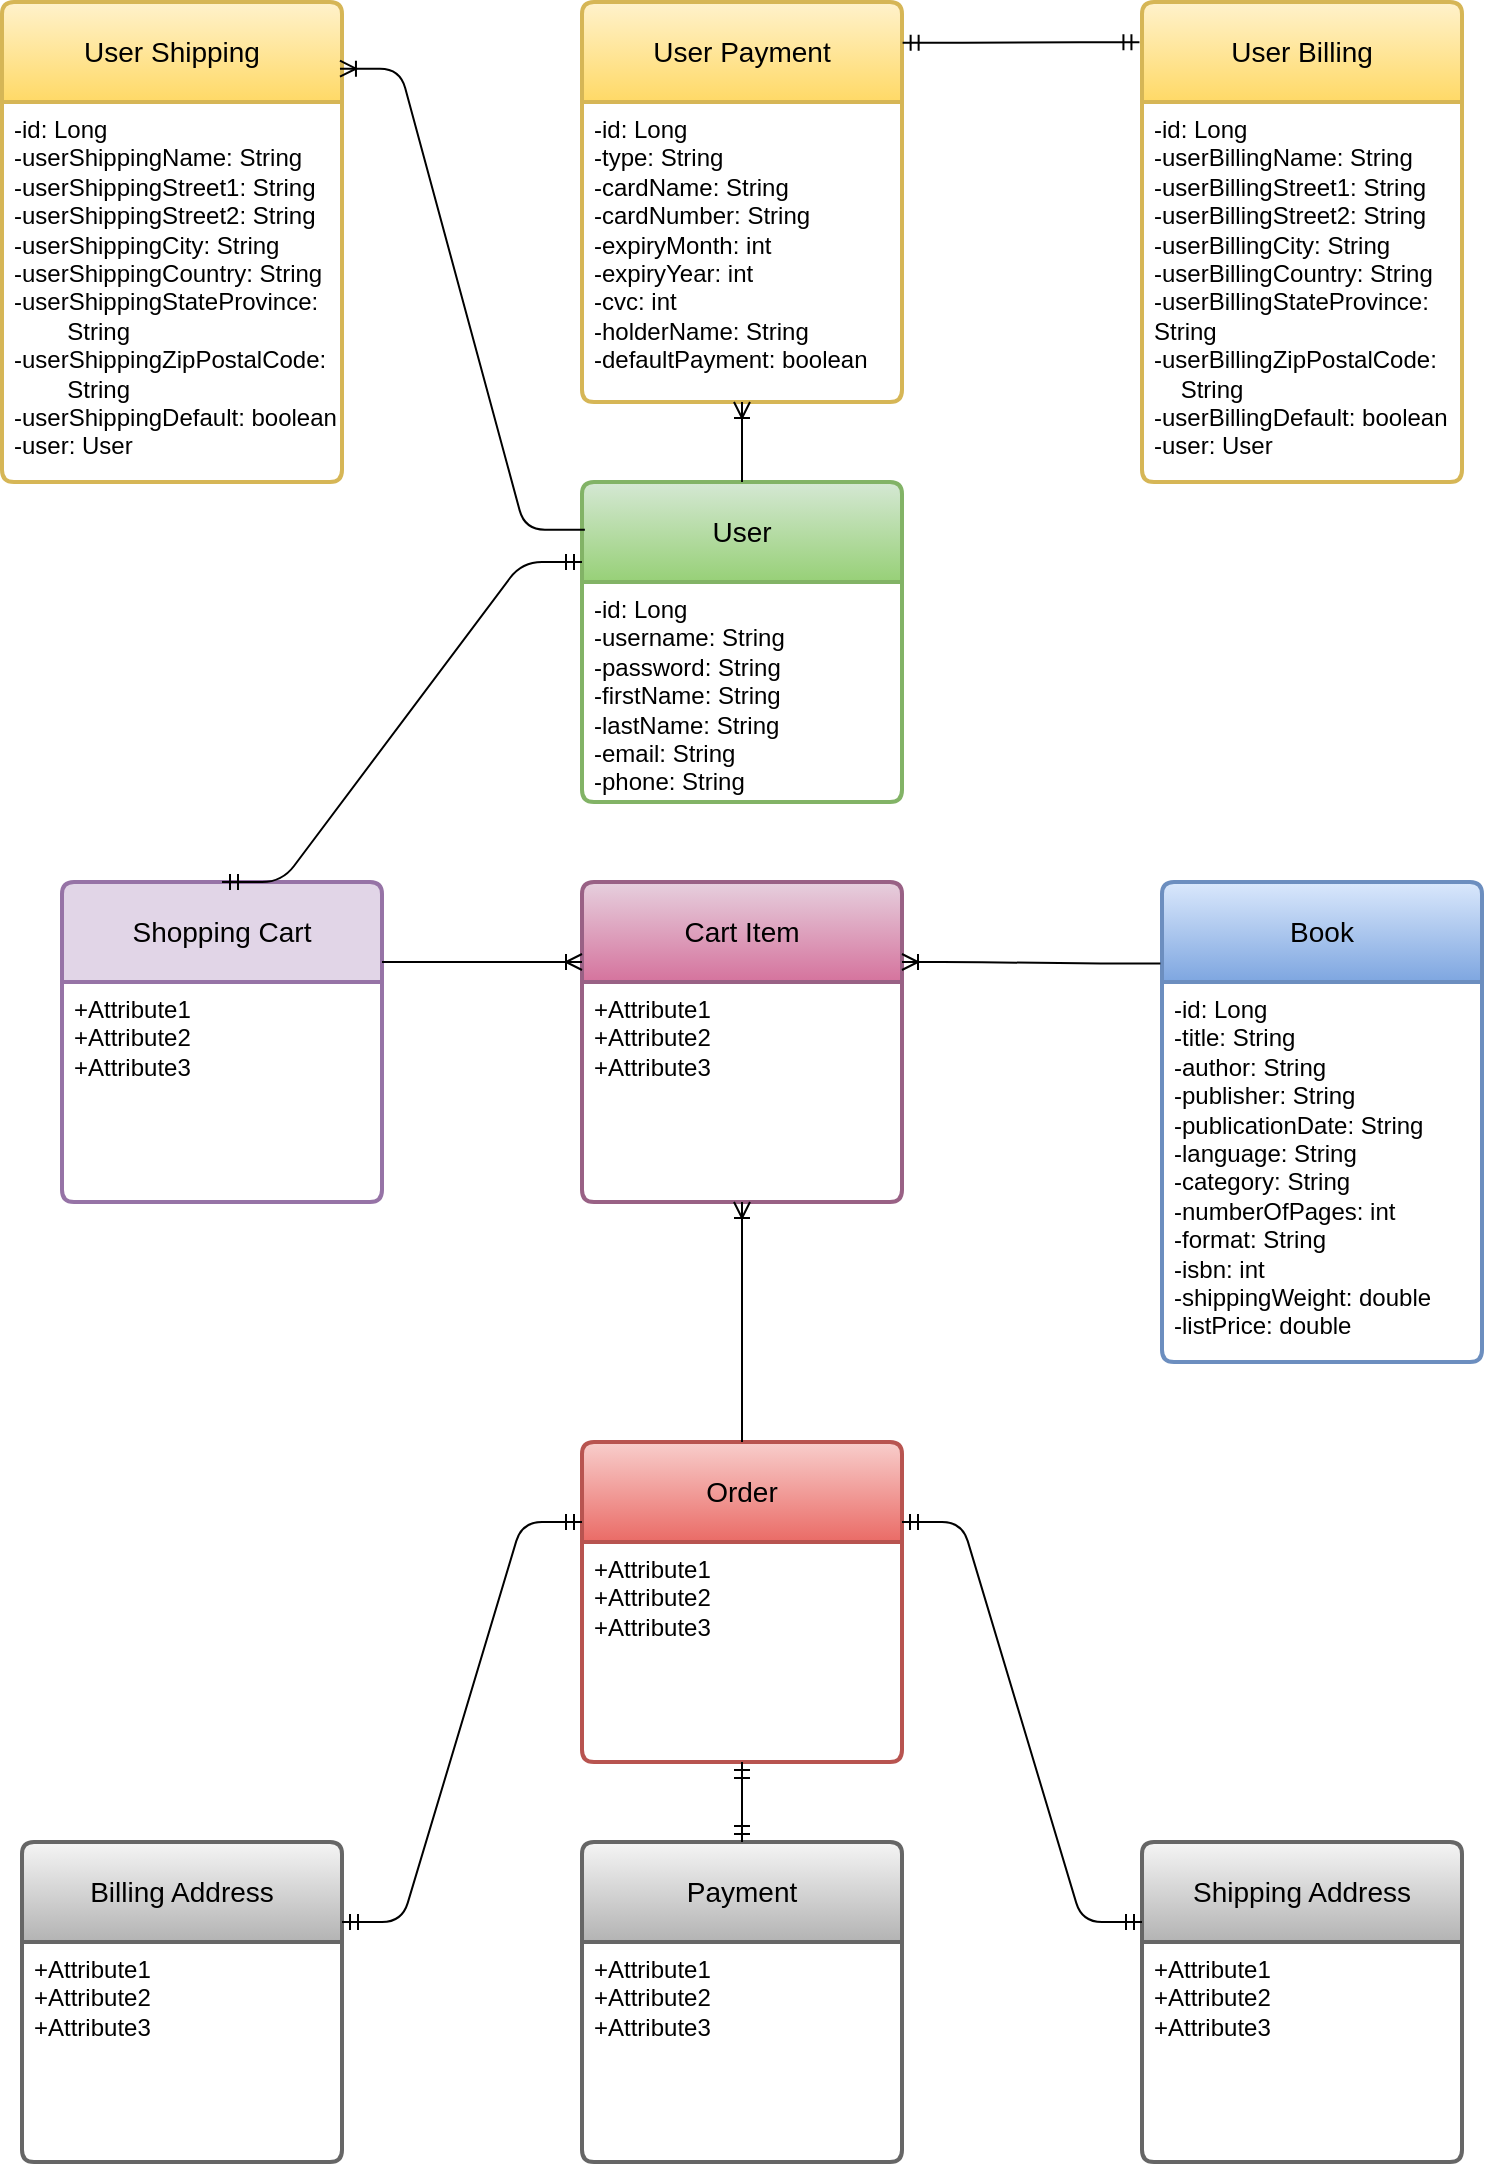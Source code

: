 <mxfile version="22.1.21" type="device">
  <diagram name="ERD Alpine Bookstore" id="efa7a0a1-bf9b-a30e-e6df-94a7791c09e9">
    <mxGraphModel dx="772" dy="568" grid="1" gridSize="10" guides="1" tooltips="1" connect="1" arrows="1" fold="1" page="1" pageScale="1" pageWidth="826" pageHeight="1169" background="none" math="0" shadow="0">
      <root>
        <mxCell id="0" />
        <mxCell id="1" parent="0" />
        <mxCell id="V7H8Wha3FZnOUQtV0K5t-114" value="User" style="swimlane;childLayout=stackLayout;horizontal=1;startSize=50;horizontalStack=0;rounded=1;fontSize=14;fontStyle=0;strokeWidth=2;resizeParent=0;resizeLast=1;shadow=0;dashed=0;align=center;arcSize=4;whiteSpace=wrap;html=1;fillColor=#d5e8d4;strokeColor=#82b366;gradientColor=#97d077;" parent="1" vertex="1">
          <mxGeometry x="320" y="280" width="160" height="160" as="geometry" />
        </mxCell>
        <mxCell id="V7H8Wha3FZnOUQtV0K5t-115" value="-id: Long&lt;br&gt;-username: String&lt;br&gt;-password: String&lt;br&gt;-firstName: String&lt;br&gt;-lastName: String&lt;br&gt;-email: String&lt;br&gt;-phone: String" style="align=left;strokeColor=none;fillColor=none;spacingLeft=4;fontSize=12;verticalAlign=top;resizable=0;rotatable=0;part=1;html=1;" parent="V7H8Wha3FZnOUQtV0K5t-114" vertex="1">
          <mxGeometry y="50" width="160" height="110" as="geometry" />
        </mxCell>
        <mxCell id="V7H8Wha3FZnOUQtV0K5t-116" value="User Billing" style="swimlane;childLayout=stackLayout;horizontal=1;startSize=50;horizontalStack=0;rounded=1;fontSize=14;fontStyle=0;strokeWidth=2;resizeParent=0;resizeLast=1;shadow=0;dashed=0;align=center;arcSize=4;whiteSpace=wrap;html=1;fillColor=#fff2cc;gradientColor=#ffd966;strokeColor=#d6b656;" parent="1" vertex="1">
          <mxGeometry x="600" y="40" width="160" height="240" as="geometry" />
        </mxCell>
        <mxCell id="V7H8Wha3FZnOUQtV0K5t-117" value="-id: Long&lt;br style=&quot;border-color: var(--border-color);&quot;&gt;-userBillingName: String&lt;br style=&quot;border-color: var(--border-color);&quot;&gt;-userBillingStreet1: String&lt;br style=&quot;border-color: var(--border-color);&quot;&gt;-userBillingStreet2: String&lt;br style=&quot;border-color: var(--border-color);&quot;&gt;-userBillingCity: String&lt;br style=&quot;border-color: var(--border-color);&quot;&gt;-userBillingCountry: String&lt;br style=&quot;border-color: var(--border-color);&quot;&gt;-userBillingStateProvince:&lt;br style=&quot;border-color: var(--border-color);&quot;&gt;&lt;span style=&quot;border-color: var(--border-color);&quot;&gt;&lt;/span&gt;String&lt;br style=&quot;border-color: var(--border-color);&quot;&gt;-userBillingZipPostalCode:&lt;br style=&quot;border-color: var(--border-color);&quot;&gt;&lt;span style=&quot;border-color: var(--border-color);&quot;&gt;&lt;span style=&quot;&quot;&gt;&amp;nbsp;&amp;nbsp;&amp;nbsp;&amp;nbsp;&lt;/span&gt;&lt;/span&gt;String&lt;br&gt;-userBillingDefault: boolean&lt;br style=&quot;border-color: var(--border-color);&quot;&gt;-user: User" style="align=left;strokeColor=none;fillColor=none;spacingLeft=4;fontSize=12;verticalAlign=top;resizable=0;rotatable=0;part=1;html=1;" parent="V7H8Wha3FZnOUQtV0K5t-116" vertex="1">
          <mxGeometry y="50" width="160" height="190" as="geometry" />
        </mxCell>
        <mxCell id="V7H8Wha3FZnOUQtV0K5t-118" value="User Payment" style="swimlane;childLayout=stackLayout;horizontal=1;startSize=50;horizontalStack=0;rounded=1;fontSize=14;fontStyle=0;strokeWidth=2;resizeParent=0;resizeLast=1;shadow=0;dashed=0;align=center;arcSize=4;whiteSpace=wrap;html=1;fillColor=#fff2cc;gradientColor=#ffd966;strokeColor=#d6b656;" parent="1" vertex="1">
          <mxGeometry x="320" y="40" width="160" height="200" as="geometry" />
        </mxCell>
        <mxCell id="V7H8Wha3FZnOUQtV0K5t-119" value="-id: Long&lt;br&gt;-type: String&lt;br&gt;-cardName: String&lt;br&gt;-cardNumber: String&lt;br&gt;-expiryMonth: int&lt;br&gt;-expiryYear: int&lt;br&gt;-cvc: int&lt;br&gt;-holderName: String&lt;br&gt;-defaultPayment: boolean" style="align=left;strokeColor=none;fillColor=none;spacingLeft=4;fontSize=12;verticalAlign=top;resizable=0;rotatable=0;part=1;html=1;" parent="V7H8Wha3FZnOUQtV0K5t-118" vertex="1">
          <mxGeometry y="50" width="160" height="150" as="geometry" />
        </mxCell>
        <mxCell id="V7H8Wha3FZnOUQtV0K5t-120" value="User Shipping" style="swimlane;childLayout=stackLayout;horizontal=1;startSize=50;horizontalStack=0;rounded=1;fontSize=14;fontStyle=0;strokeWidth=2;resizeParent=0;resizeLast=1;shadow=0;dashed=0;align=center;arcSize=4;whiteSpace=wrap;html=1;fillColor=#fff2cc;gradientColor=#ffd966;strokeColor=#d6b656;" parent="1" vertex="1">
          <mxGeometry x="30" y="40" width="170" height="240" as="geometry" />
        </mxCell>
        <mxCell id="V7H8Wha3FZnOUQtV0K5t-121" value="-id: Long&lt;br&gt;-userShippingName: String&lt;br&gt;-userShippingStreet1: String&lt;br&gt;-userShippingStreet2: String&lt;br&gt;-userShippingCity: String&lt;br&gt;-userShippingCountry: String&lt;br&gt;-userShippingStateProvince:&lt;br&gt;&lt;span style=&quot;&quot;&gt;&lt;span style=&quot;white-space: pre;&quot;&gt;&amp;nbsp;&amp;nbsp;&amp;nbsp;&amp;nbsp;&lt;span style=&quot;white-space: pre;&quot;&gt;&#x9;&lt;/span&gt;&lt;/span&gt;&lt;/span&gt;String&lt;br&gt;-userShippingZipPostalCode:&lt;br&gt;&lt;span style=&quot;white-space: pre;&quot;&gt;&#x9;&lt;/span&gt;String&lt;br&gt;-userShippingDefault: boolean&lt;br&gt;-user: User" style="align=left;strokeColor=none;fillColor=none;spacingLeft=4;fontSize=12;verticalAlign=top;resizable=0;rotatable=0;part=1;html=1;" parent="V7H8Wha3FZnOUQtV0K5t-120" vertex="1">
          <mxGeometry y="50" width="170" height="190" as="geometry" />
        </mxCell>
        <mxCell id="V7H8Wha3FZnOUQtV0K5t-123" value="" style="fontSize=12;html=1;endArrow=ERoneToMany;rounded=1;exitX=0.5;exitY=0;exitDx=0;exitDy=0;" parent="1" edge="1" source="V7H8Wha3FZnOUQtV0K5t-114">
          <mxGeometry width="100" height="100" relative="1" as="geometry">
            <mxPoint x="399.76" y="270" as="sourcePoint" />
            <mxPoint x="400" y="240" as="targetPoint" />
          </mxGeometry>
        </mxCell>
        <mxCell id="V7H8Wha3FZnOUQtV0K5t-124" value="" style="edgeStyle=entityRelationEdgeStyle;fontSize=12;html=1;endArrow=ERoneToMany;rounded=1;entryX=0.994;entryY=0.139;entryDx=0;entryDy=0;exitX=0.009;exitY=0.149;exitDx=0;exitDy=0;curved=0;exitPerimeter=0;entryPerimeter=0;" parent="1" source="V7H8Wha3FZnOUQtV0K5t-114" target="V7H8Wha3FZnOUQtV0K5t-120" edge="1">
          <mxGeometry width="100" height="100" relative="1" as="geometry">
            <mxPoint x="300" y="540" as="sourcePoint" />
            <mxPoint x="400" y="440" as="targetPoint" />
          </mxGeometry>
        </mxCell>
        <mxCell id="V7H8Wha3FZnOUQtV0K5t-125" value="Shopping Cart" style="swimlane;childLayout=stackLayout;horizontal=1;startSize=50;horizontalStack=0;rounded=1;fontSize=14;fontStyle=0;strokeWidth=2;resizeParent=0;resizeLast=1;shadow=0;dashed=0;align=center;arcSize=4;whiteSpace=wrap;html=1;fillColor=#e1d5e7;strokeColor=#9673a6;" parent="1" vertex="1">
          <mxGeometry x="60" y="480" width="160" height="160" as="geometry" />
        </mxCell>
        <mxCell id="V7H8Wha3FZnOUQtV0K5t-126" value="+Attribute1&#xa;+Attribute2&#xa;+Attribute3" style="align=left;strokeColor=none;fillColor=none;spacingLeft=4;fontSize=12;verticalAlign=top;resizable=0;rotatable=0;part=1;html=1;" parent="V7H8Wha3FZnOUQtV0K5t-125" vertex="1">
          <mxGeometry y="50" width="160" height="110" as="geometry" />
        </mxCell>
        <mxCell id="V7H8Wha3FZnOUQtV0K5t-131" value="" style="edgeStyle=entityRelationEdgeStyle;fontSize=12;html=1;endArrow=ERmandOne;startArrow=ERmandOne;rounded=1;entryX=0;entryY=0.25;entryDx=0;entryDy=0;exitX=0.5;exitY=0;exitDx=0;exitDy=0;curved=0;" parent="1" source="V7H8Wha3FZnOUQtV0K5t-125" target="V7H8Wha3FZnOUQtV0K5t-114" edge="1">
          <mxGeometry width="100" height="100" relative="1" as="geometry">
            <mxPoint x="130" y="430" as="sourcePoint" />
            <mxPoint x="210" y="310" as="targetPoint" />
            <Array as="points">
              <mxPoint x="140" y="430" />
            </Array>
          </mxGeometry>
        </mxCell>
        <mxCell id="V7H8Wha3FZnOUQtV0K5t-132" value="Book" style="swimlane;childLayout=stackLayout;horizontal=1;startSize=50;horizontalStack=0;rounded=1;fontSize=14;fontStyle=0;strokeWidth=2;resizeParent=0;resizeLast=1;shadow=0;dashed=0;align=center;arcSize=4;whiteSpace=wrap;html=1;fillColor=#dae8fc;strokeColor=#6c8ebf;gradientColor=#7ea6e0;" parent="1" vertex="1">
          <mxGeometry x="610" y="480" width="160" height="240" as="geometry" />
        </mxCell>
        <mxCell id="V7H8Wha3FZnOUQtV0K5t-133" value="-id: Long&lt;br&gt;-title: String&lt;br&gt;-author: String&lt;br&gt;-publisher: String&lt;br&gt;-publicationDate: String&lt;br&gt;-language: String&lt;br&gt;-category: String&lt;br&gt;-numberOfPages: int&lt;br&gt;-format: String&lt;br&gt;-isbn: int&lt;br&gt;-shippingWeight: double&lt;br&gt;-listPrice: double" style="align=left;strokeColor=none;fillColor=none;spacingLeft=4;fontSize=12;verticalAlign=top;resizable=0;rotatable=0;part=1;html=1;" parent="V7H8Wha3FZnOUQtV0K5t-132" vertex="1">
          <mxGeometry y="50" width="160" height="190" as="geometry" />
        </mxCell>
        <mxCell id="V7H8Wha3FZnOUQtV0K5t-134" value="Cart Item" style="swimlane;childLayout=stackLayout;horizontal=1;startSize=50;horizontalStack=0;rounded=1;fontSize=14;fontStyle=0;strokeWidth=2;resizeParent=0;resizeLast=1;shadow=0;dashed=0;align=center;arcSize=4;whiteSpace=wrap;html=1;fillColor=#e6d0de;gradientColor=#d5739d;strokeColor=#996185;" parent="1" vertex="1">
          <mxGeometry x="320" y="480" width="160" height="160" as="geometry" />
        </mxCell>
        <mxCell id="V7H8Wha3FZnOUQtV0K5t-135" value="+Attribute1&#xa;+Attribute2&#xa;+Attribute3" style="align=left;strokeColor=none;fillColor=none;spacingLeft=4;fontSize=12;verticalAlign=top;resizable=0;rotatable=0;part=1;html=1;" parent="V7H8Wha3FZnOUQtV0K5t-134" vertex="1">
          <mxGeometry y="50" width="160" height="110" as="geometry" />
        </mxCell>
        <mxCell id="V7H8Wha3FZnOUQtV0K5t-138" value="" style="edgeStyle=entityRelationEdgeStyle;fontSize=12;html=1;endArrow=ERoneToMany;rounded=1;exitX=1;exitY=0.25;exitDx=0;exitDy=0;curved=0;entryX=0;entryY=0.25;entryDx=0;entryDy=0;" parent="1" source="V7H8Wha3FZnOUQtV0K5t-125" target="V7H8Wha3FZnOUQtV0K5t-134" edge="1">
          <mxGeometry width="100" height="100" relative="1" as="geometry">
            <mxPoint x="500" y="550" as="sourcePoint" />
            <mxPoint x="600" y="450" as="targetPoint" />
          </mxGeometry>
        </mxCell>
        <mxCell id="V7H8Wha3FZnOUQtV0K5t-139" value="Order" style="swimlane;childLayout=stackLayout;horizontal=1;startSize=50;horizontalStack=0;rounded=1;fontSize=14;fontStyle=0;strokeWidth=2;resizeParent=0;resizeLast=1;shadow=0;dashed=0;align=center;arcSize=4;whiteSpace=wrap;html=1;fillColor=#f8cecc;strokeColor=#b85450;gradientColor=#ea6b66;" parent="1" vertex="1">
          <mxGeometry x="320" y="760" width="160" height="160" as="geometry" />
        </mxCell>
        <mxCell id="V7H8Wha3FZnOUQtV0K5t-140" value="+Attribute1&#xa;+Attribute2&#xa;+Attribute3" style="align=left;strokeColor=none;fillColor=none;spacingLeft=4;fontSize=12;verticalAlign=top;resizable=0;rotatable=0;part=1;html=1;" parent="V7H8Wha3FZnOUQtV0K5t-139" vertex="1">
          <mxGeometry y="50" width="160" height="110" as="geometry" />
        </mxCell>
        <mxCell id="V7H8Wha3FZnOUQtV0K5t-141" value="Billing Address" style="swimlane;childLayout=stackLayout;horizontal=1;startSize=50;horizontalStack=0;rounded=1;fontSize=14;fontStyle=0;strokeWidth=2;resizeParent=0;resizeLast=1;shadow=0;dashed=0;align=center;arcSize=4;whiteSpace=wrap;html=1;fillColor=#f5f5f5;gradientColor=#b3b3b3;strokeColor=#666666;" parent="1" vertex="1">
          <mxGeometry x="40" y="960" width="160" height="160" as="geometry" />
        </mxCell>
        <mxCell id="V7H8Wha3FZnOUQtV0K5t-142" value="+Attribute1&#xa;+Attribute2&#xa;+Attribute3" style="align=left;strokeColor=none;fillColor=none;spacingLeft=4;fontSize=12;verticalAlign=top;resizable=0;rotatable=0;part=1;html=1;" parent="V7H8Wha3FZnOUQtV0K5t-141" vertex="1">
          <mxGeometry y="50" width="160" height="110" as="geometry" />
        </mxCell>
        <mxCell id="V7H8Wha3FZnOUQtV0K5t-143" value="Payment" style="swimlane;childLayout=stackLayout;horizontal=1;startSize=50;horizontalStack=0;rounded=1;fontSize=14;fontStyle=0;strokeWidth=2;resizeParent=0;resizeLast=1;shadow=0;dashed=0;align=center;arcSize=4;whiteSpace=wrap;html=1;fillColor=#f5f5f5;gradientColor=#b3b3b3;strokeColor=#666666;" parent="1" vertex="1">
          <mxGeometry x="320" y="960" width="160" height="160" as="geometry" />
        </mxCell>
        <mxCell id="V7H8Wha3FZnOUQtV0K5t-144" value="+Attribute1&#xa;+Attribute2&#xa;+Attribute3" style="align=left;strokeColor=none;fillColor=none;spacingLeft=4;fontSize=12;verticalAlign=top;resizable=0;rotatable=0;part=1;html=1;" parent="V7H8Wha3FZnOUQtV0K5t-143" vertex="1">
          <mxGeometry y="50" width="160" height="110" as="geometry" />
        </mxCell>
        <mxCell id="V7H8Wha3FZnOUQtV0K5t-145" value="Shipping Address" style="swimlane;childLayout=stackLayout;horizontal=1;startSize=50;horizontalStack=0;rounded=1;fontSize=14;fontStyle=0;strokeWidth=2;resizeParent=0;resizeLast=1;shadow=0;dashed=0;align=center;arcSize=4;whiteSpace=wrap;html=1;fillColor=#f5f5f5;gradientColor=#b3b3b3;strokeColor=#666666;" parent="1" vertex="1">
          <mxGeometry x="600" y="960" width="160" height="160" as="geometry" />
        </mxCell>
        <mxCell id="V7H8Wha3FZnOUQtV0K5t-146" value="+Attribute1&#xa;+Attribute2&#xa;+Attribute3" style="align=left;strokeColor=none;fillColor=none;spacingLeft=4;fontSize=12;verticalAlign=top;resizable=0;rotatable=0;part=1;html=1;" parent="V7H8Wha3FZnOUQtV0K5t-145" vertex="1">
          <mxGeometry y="50" width="160" height="110" as="geometry" />
        </mxCell>
        <mxCell id="V7H8Wha3FZnOUQtV0K5t-147" value="" style="fontSize=12;html=1;endArrow=ERoneToMany;rounded=1;exitX=0.5;exitY=0;exitDx=0;exitDy=0;entryX=0.5;entryY=1;entryDx=0;entryDy=0;" parent="1" source="V7H8Wha3FZnOUQtV0K5t-139" target="V7H8Wha3FZnOUQtV0K5t-135" edge="1">
          <mxGeometry width="100" height="100" relative="1" as="geometry">
            <mxPoint x="600" y="610" as="sourcePoint" />
            <mxPoint x="390" y="660" as="targetPoint" />
          </mxGeometry>
        </mxCell>
        <mxCell id="V7H8Wha3FZnOUQtV0K5t-148" value="" style="edgeStyle=entityRelationEdgeStyle;fontSize=12;html=1;endArrow=ERmandOne;startArrow=ERmandOne;rounded=1;entryX=0;entryY=0.25;entryDx=0;entryDy=0;curved=0;exitX=1;exitY=0.25;exitDx=0;exitDy=0;" parent="1" source="V7H8Wha3FZnOUQtV0K5t-141" target="V7H8Wha3FZnOUQtV0K5t-139" edge="1">
          <mxGeometry width="100" height="100" relative="1" as="geometry">
            <mxPoint x="370" y="810" as="sourcePoint" />
            <mxPoint x="470" y="710" as="targetPoint" />
          </mxGeometry>
        </mxCell>
        <mxCell id="V7H8Wha3FZnOUQtV0K5t-149" value="" style="edgeStyle=entityRelationEdgeStyle;fontSize=12;html=1;endArrow=ERmandOne;startArrow=ERmandOne;rounded=1;exitX=1;exitY=0.25;exitDx=0;exitDy=0;entryX=0;entryY=0.25;entryDx=0;entryDy=0;curved=0;" parent="1" source="V7H8Wha3FZnOUQtV0K5t-139" target="V7H8Wha3FZnOUQtV0K5t-145" edge="1">
          <mxGeometry width="100" height="100" relative="1" as="geometry">
            <mxPoint x="750" y="730" as="sourcePoint" />
            <mxPoint x="850" y="630" as="targetPoint" />
          </mxGeometry>
        </mxCell>
        <mxCell id="V7H8Wha3FZnOUQtV0K5t-150" value="" style="fontSize=12;html=1;endArrow=ERmandOne;startArrow=ERmandOne;rounded=0;entryX=0.5;entryY=1;entryDx=0;entryDy=0;exitX=0.5;exitY=0;exitDx=0;exitDy=0;" parent="1" source="V7H8Wha3FZnOUQtV0K5t-143" target="V7H8Wha3FZnOUQtV0K5t-140" edge="1">
          <mxGeometry width="100" height="100" relative="1" as="geometry">
            <mxPoint x="600" y="1000" as="sourcePoint" />
            <mxPoint x="700" y="900" as="targetPoint" />
          </mxGeometry>
        </mxCell>
        <mxCell id="CVQ6e71vavD90Ppe_7d5-1" value="" style="edgeStyle=entityRelationEdgeStyle;fontSize=12;html=1;endArrow=ERoneToMany;rounded=1;entryX=1;entryY=0.25;entryDx=0;entryDy=0;exitX=-0.005;exitY=0.17;exitDx=0;exitDy=0;exitPerimeter=0;curved=0;" edge="1" parent="1" source="V7H8Wha3FZnOUQtV0K5t-132" target="V7H8Wha3FZnOUQtV0K5t-134">
          <mxGeometry width="100" height="100" relative="1" as="geometry">
            <mxPoint x="580" y="660" as="sourcePoint" />
            <mxPoint x="680" y="560" as="targetPoint" />
            <Array as="points">
              <mxPoint x="410" y="450" />
            </Array>
          </mxGeometry>
        </mxCell>
        <mxCell id="CVQ6e71vavD90Ppe_7d5-2" value="" style="edgeStyle=entityRelationEdgeStyle;fontSize=12;html=1;endArrow=ERmandOne;startArrow=ERmandOne;rounded=0;entryX=-0.008;entryY=0.084;entryDx=0;entryDy=0;exitX=1.002;exitY=0.102;exitDx=0;exitDy=0;exitPerimeter=0;entryPerimeter=0;" edge="1" parent="1" source="V7H8Wha3FZnOUQtV0K5t-118" target="V7H8Wha3FZnOUQtV0K5t-116">
          <mxGeometry width="100" height="100" relative="1" as="geometry">
            <mxPoint x="410" y="220" as="sourcePoint" />
            <mxPoint x="510" y="120" as="targetPoint" />
          </mxGeometry>
        </mxCell>
      </root>
    </mxGraphModel>
  </diagram>
</mxfile>
